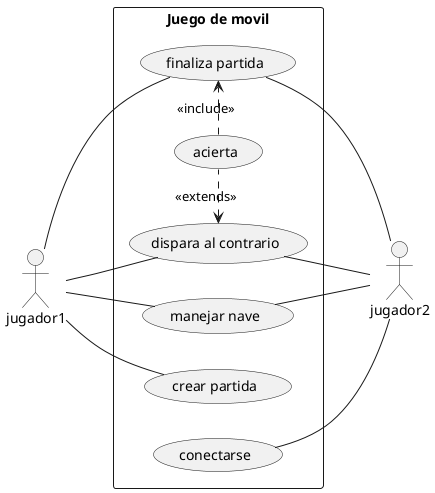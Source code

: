 @startuml
'https://plantuml.com/use-case-diagram

left to right direction
actor jugador1
actor jugador2

rectangle "Juego de movil"{
    jugador1 -- (manejar nave)
    (manejar nave) -- jugador2

    jugador1 -- (dispara al contrario)
    (dispara al contrario) -- jugador2
    (acierta) .> (finaliza partida) : <<include>>
    (dispara al contrario) <. (acierta) : <<extends>>
    (finaliza partida) -- jugador2
    jugador1 -- (crear partida)
    (conectarse) -- jugador2
    jugador1 -- (finaliza partida)

}

@enduml